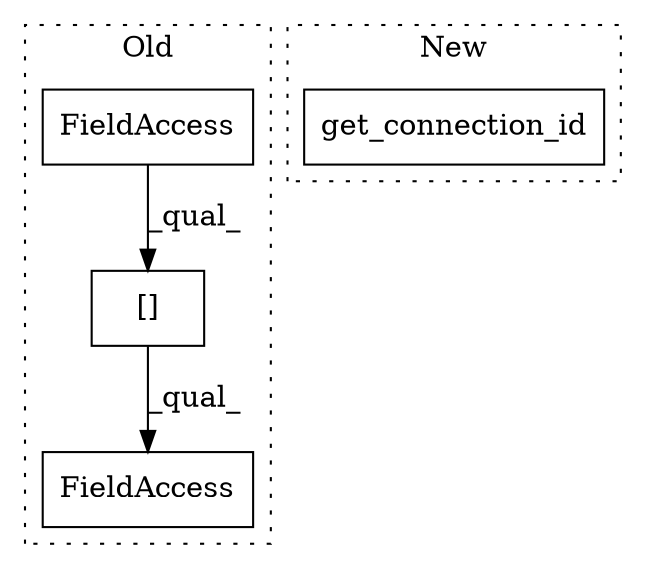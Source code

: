 digraph G {
subgraph cluster0 {
1 [label="[]" a="2" s="20521,20548" l="18,1" shape="box"];
3 [label="FieldAccess" a="22" s="20521" l="17" shape="box"];
4 [label="FieldAccess" a="22" s="20521" l="40" shape="box"];
label = "Old";
style="dotted";
}
subgraph cluster1 {
2 [label="get_connection_id" a="32" s="17895" l="19" shape="box"];
label = "New";
style="dotted";
}
1 -> 4 [label="_qual_"];
3 -> 1 [label="_qual_"];
}